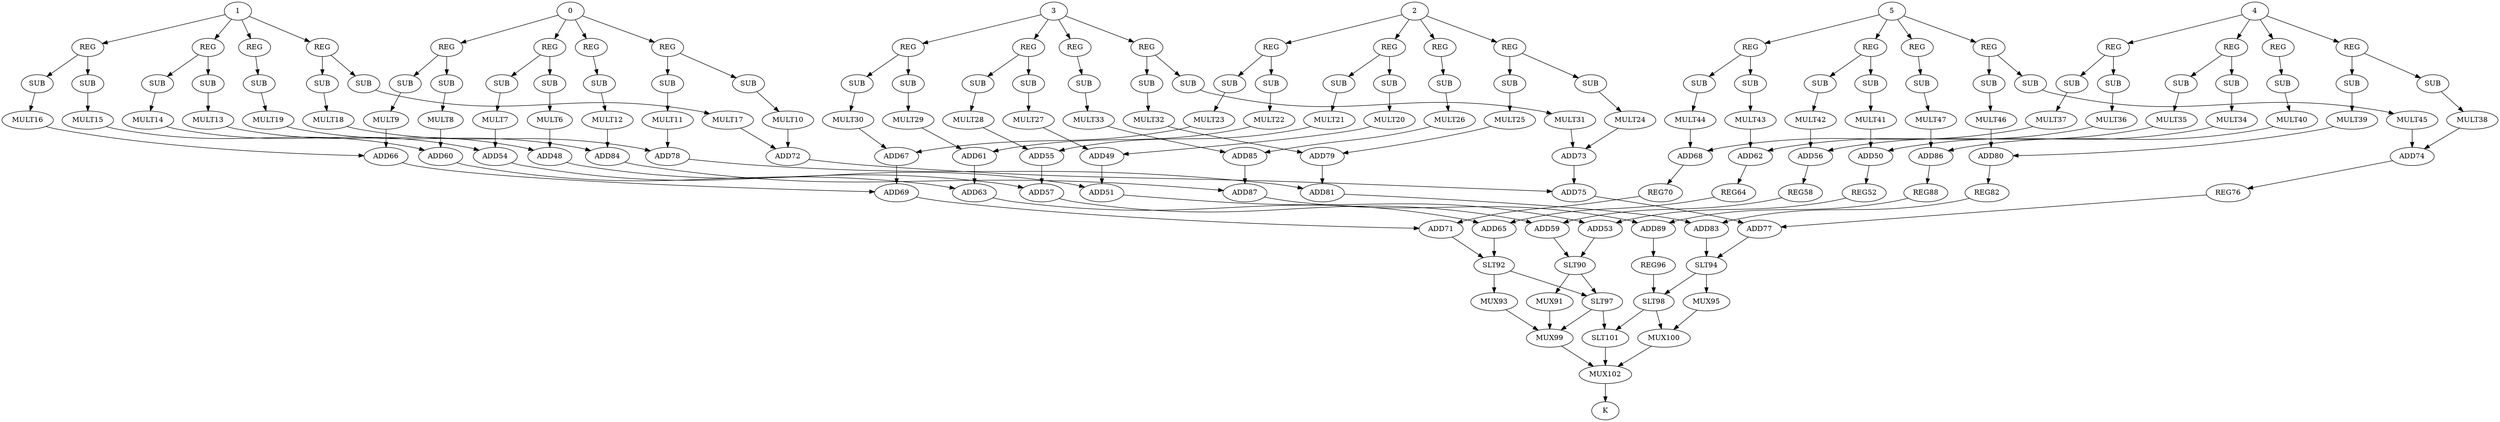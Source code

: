 strict digraph  {
0;
6 [label=MULT6];
7 [label=MULT7];
8 [label=MULT8];
9 [label=MULT9];
10 [label=MULT10];
11 [label=MULT11];
12 [label=MULT12];
1;
13 [label=MULT13];
14 [label=MULT14];
15 [label=MULT15];
16 [label=MULT16];
17 [label=MULT17];
18 [label=MULT18];
19 [label=MULT19];
2;
20 [label=MULT20];
21 [label=MULT21];
22 [label=MULT22];
23 [label=MULT23];
24 [label=MULT24];
25 [label=MULT25];
26 [label=MULT26];
3;
27 [label=MULT27];
28 [label=MULT28];
29 [label=MULT29];
30 [label=MULT30];
31 [label=MULT31];
32 [label=MULT32];
33 [label=MULT33];
4;
34 [label=MULT34];
35 [label=MULT35];
36 [label=MULT36];
37 [label=MULT37];
38 [label=MULT38];
39 [label=MULT39];
40 [label=MULT40];
5;
41 [label=MULT41];
42 [label=MULT42];
43 [label=MULT43];
44 [label=MULT44];
45 [label=MULT45];
46 [label=MULT46];
47 [label=MULT47];
48 [label=ADD48];
49 [label=ADD49];
50 [label=ADD50];
51 [label=ADD51];
52 [label=REG52];
53 [label=ADD53];
54 [label=ADD54];
55 [label=ADD55];
56 [label=ADD56];
57 [label=ADD57];
58 [label=REG58];
59 [label=ADD59];
60 [label=ADD60];
61 [label=ADD61];
62 [label=ADD62];
63 [label=ADD63];
64 [label=REG64];
65 [label=ADD65];
66 [label=ADD66];
67 [label=ADD67];
68 [label=ADD68];
69 [label=ADD69];
70 [label=REG70];
71 [label=ADD71];
72 [label=ADD72];
73 [label=ADD73];
74 [label=ADD74];
75 [label=ADD75];
76 [label=REG76];
77 [label=ADD77];
78 [label=ADD78];
79 [label=ADD79];
80 [label=ADD80];
81 [label=ADD81];
82 [label=REG82];
83 [label=ADD83];
84 [label=ADD84];
85 [label=ADD85];
86 [label=ADD86];
87 [label=ADD87];
88 [label=REG88];
89 [label=ADD89];
90 [label=SLT90];
91 [label=MUX91];
92 [label=SLT92];
93 [label=MUX93];
94 [label=SLT94];
95 [label=MUX95];
96 [label=REG96];
97 [label=SLT97];
98 [label=SLT98];
99 [label=MUX99];
100 [label=MUX100];
101 [label=SLT101];
102 [label=MUX102];
103 [label=K];
104 [label=SUB];
105 [label=SUB];
106 [label=SUB];
107 [label=SUB];
108 [label=SUB];
109 [label=SUB];
110 [label=SUB];
111 [label=SUB];
112 [label=SUB];
113 [label=SUB];
114 [label=SUB];
115 [label=SUB];
116 [label=SUB];
117 [label=SUB];
118 [label=SUB];
119 [label=SUB];
120 [label=SUB];
121 [label=SUB];
122 [label=SUB];
123 [label=SUB];
124 [label=SUB];
125 [label=SUB];
126 [label=SUB];
127 [label=SUB];
128 [label=SUB];
129 [label=SUB];
130 [label=SUB];
131 [label=SUB];
132 [label=SUB];
133 [label=SUB];
134 [label=SUB];
135 [label=SUB];
136 [label=SUB];
137 [label=SUB];
138 [label=SUB];
139 [label=SUB];
140 [label=SUB];
141 [label=SUB];
142 [label=SUB];
143 [label=SUB];
144 [label=SUB];
145 [label=SUB];
146 [label=REG];
147 [label=REG];
148 [label=REG];
149 [label=REG];
150 [label=REG];
151 [label=REG];
152 [label=REG];
153 [label=REG];
154 [label=REG];
155 [label=REG];
156 [label=REG];
157 [label=REG];
158 [label=REG];
159 [label=REG];
160 [label=REG];
161 [label=REG];
162 [label=REG];
163 [label=REG];
164 [label=REG];
165 [label=REG];
166 [label=REG];
167 [label=REG];
168 [label=REG];
169 [label=REG];
0 -> 146;
0 -> 147;
0 -> 148;
0 -> 149;
6 -> 48;
7 -> 54;
8 -> 60;
9 -> 66;
10 -> 72;
11 -> 78;
12 -> 84;
1 -> 150;
1 -> 151;
1 -> 152;
1 -> 153;
13 -> 48;
14 -> 54;
15 -> 60;
16 -> 66;
17 -> 72;
18 -> 78;
19 -> 84;
2 -> 154;
2 -> 155;
2 -> 156;
2 -> 157;
20 -> 49;
21 -> 55;
22 -> 61;
23 -> 67;
24 -> 73;
25 -> 79;
26 -> 85;
3 -> 158;
3 -> 159;
3 -> 160;
3 -> 161;
27 -> 49;
28 -> 55;
29 -> 61;
30 -> 67;
31 -> 73;
32 -> 79;
33 -> 85;
4 -> 162;
4 -> 163;
4 -> 164;
4 -> 165;
34 -> 50;
35 -> 56;
36 -> 62;
37 -> 68;
38 -> 74;
39 -> 80;
40 -> 86;
5 -> 166;
5 -> 167;
5 -> 168;
5 -> 169;
41 -> 50;
42 -> 56;
43 -> 62;
44 -> 68;
45 -> 74;
46 -> 80;
47 -> 86;
48 -> 51;
49 -> 51;
50 -> 52;
51 -> 53;
52 -> 53;
53 -> 90;
54 -> 57;
55 -> 57;
56 -> 58;
57 -> 59;
58 -> 59;
59 -> 90;
60 -> 63;
61 -> 63;
62 -> 64;
63 -> 65;
64 -> 65;
65 -> 92;
66 -> 69;
67 -> 69;
68 -> 70;
69 -> 71;
70 -> 71;
71 -> 92;
72 -> 75;
73 -> 75;
74 -> 76;
75 -> 77;
76 -> 77;
77 -> 94;
78 -> 81;
79 -> 81;
80 -> 82;
81 -> 83;
82 -> 83;
83 -> 94;
84 -> 87;
85 -> 87;
86 -> 88;
87 -> 89;
88 -> 89;
89 -> 96;
90 -> 91;
90 -> 97;
91 -> 99;
92 -> 93;
92 -> 97;
93 -> 99;
94 -> 95;
94 -> 98;
95 -> 100;
96 -> 98;
97 -> 99;
97 -> 101;
98 -> 100;
98 -> 101;
99 -> 102;
100 -> 102;
101 -> 102;
102 -> 103;
104 -> 6;
105 -> 7;
106 -> 8;
107 -> 9;
108 -> 10;
109 -> 11;
110 -> 12;
111 -> 13;
112 -> 14;
113 -> 15;
114 -> 16;
115 -> 17;
116 -> 18;
117 -> 19;
118 -> 20;
119 -> 21;
120 -> 22;
121 -> 23;
122 -> 24;
123 -> 25;
124 -> 26;
125 -> 27;
126 -> 28;
127 -> 29;
128 -> 30;
129 -> 31;
130 -> 32;
131 -> 33;
132 -> 34;
133 -> 35;
134 -> 36;
135 -> 37;
136 -> 38;
137 -> 39;
138 -> 40;
139 -> 41;
140 -> 42;
141 -> 43;
142 -> 44;
143 -> 45;
144 -> 46;
145 -> 47;
146 -> 104;
146 -> 105;
147 -> 106;
147 -> 107;
148 -> 108;
148 -> 109;
149 -> 110;
150 -> 111;
150 -> 112;
151 -> 113;
151 -> 114;
152 -> 115;
152 -> 116;
153 -> 117;
154 -> 118;
154 -> 119;
155 -> 120;
155 -> 121;
156 -> 122;
156 -> 123;
157 -> 124;
158 -> 125;
158 -> 126;
159 -> 127;
159 -> 128;
160 -> 129;
160 -> 130;
161 -> 131;
162 -> 132;
162 -> 133;
163 -> 134;
163 -> 135;
164 -> 136;
164 -> 137;
165 -> 138;
166 -> 139;
166 -> 140;
167 -> 141;
167 -> 142;
168 -> 143;
168 -> 144;
169 -> 145;
}
